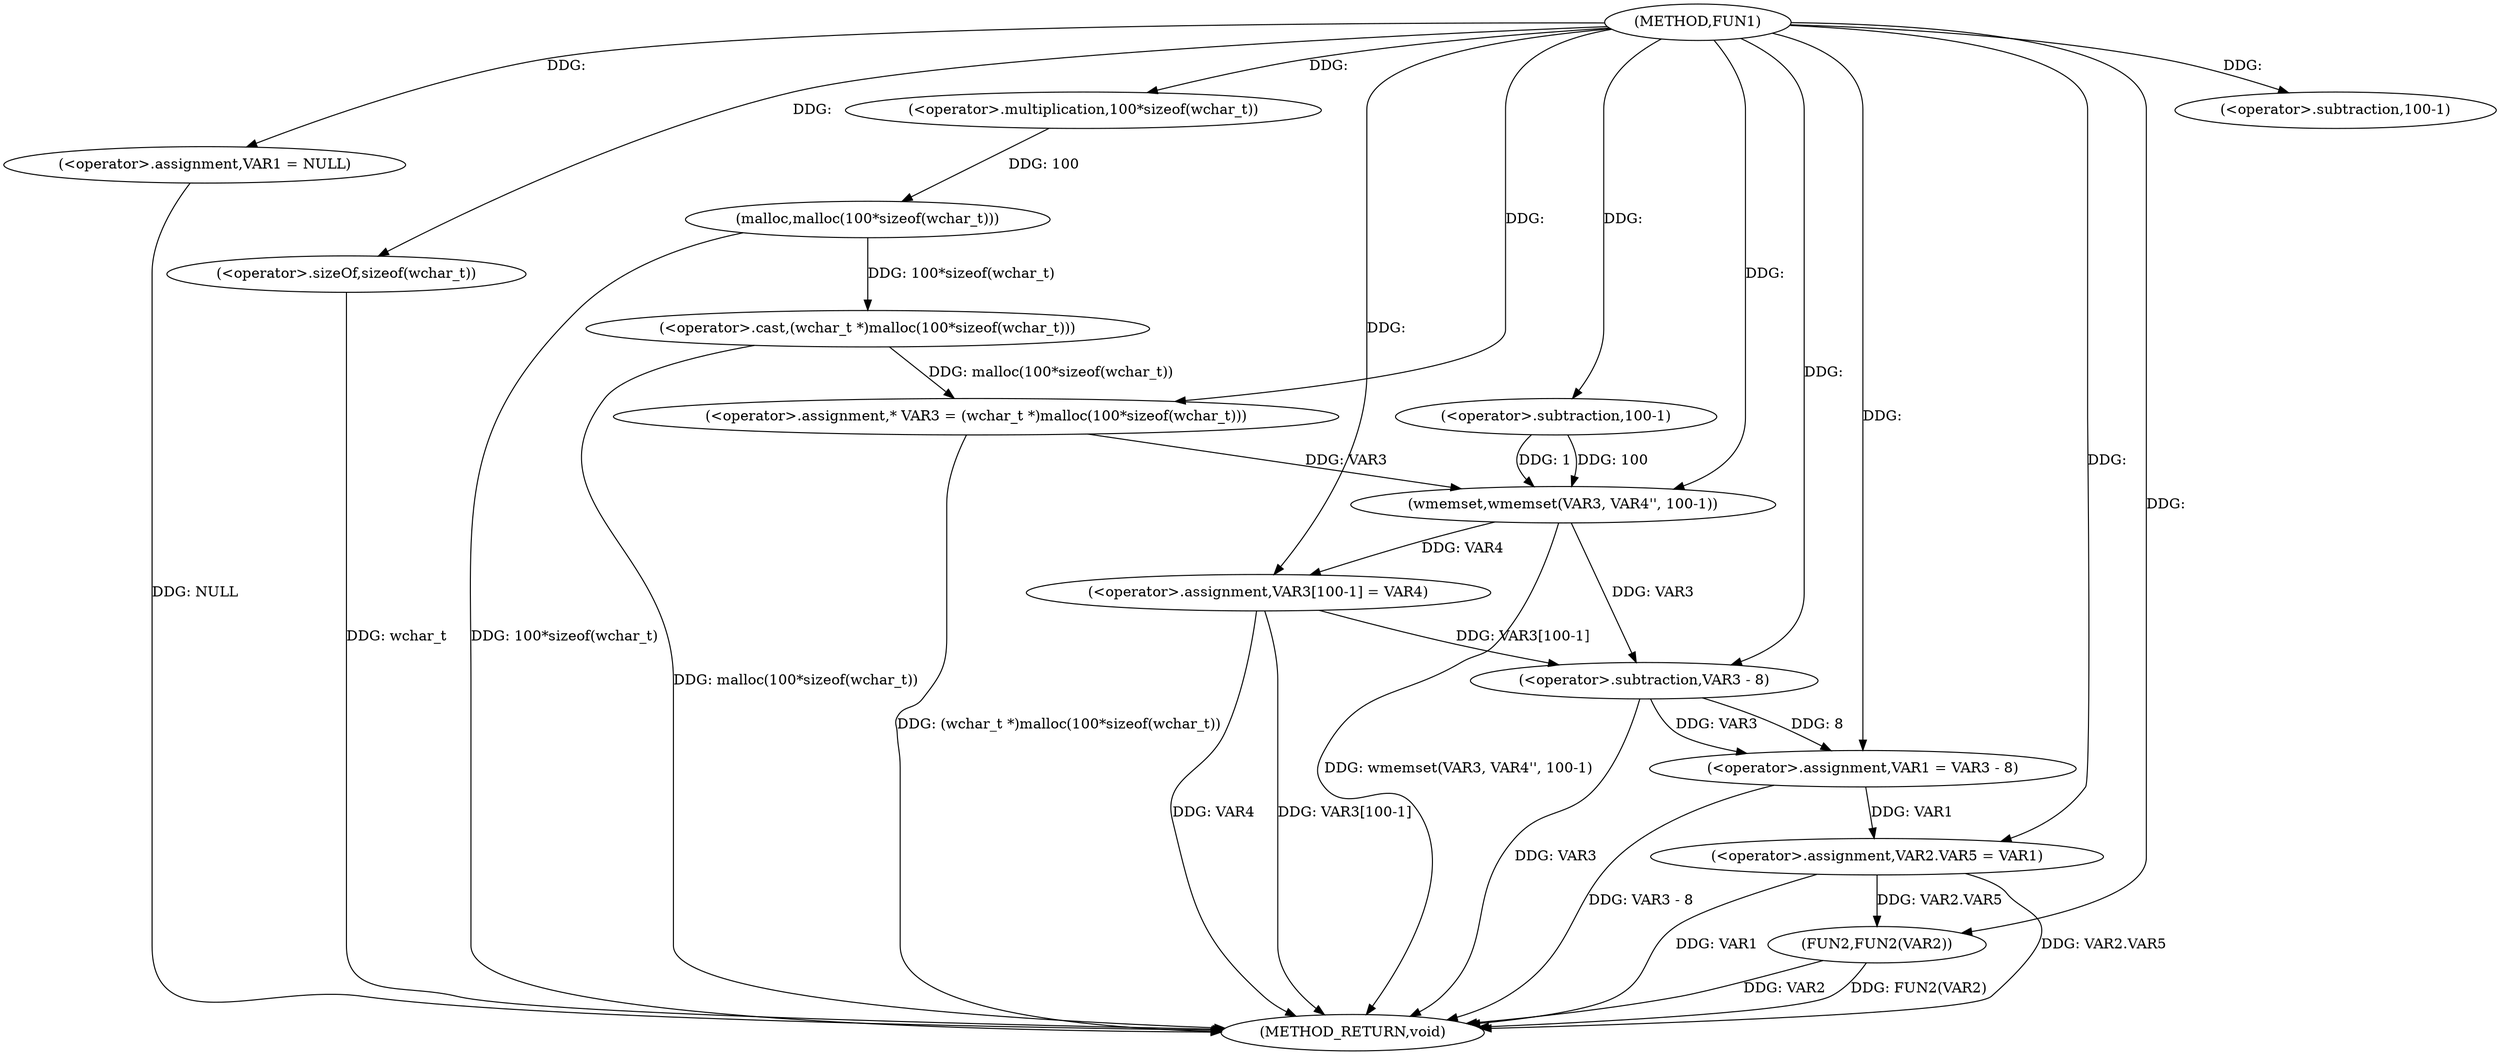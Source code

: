 digraph FUN1 {  
"1000100" [label = "(METHOD,FUN1)" ]
"1000143" [label = "(METHOD_RETURN,void)" ]
"1000104" [label = "(<operator>.assignment,VAR1 = NULL)" ]
"1000109" [label = "(<operator>.assignment,* VAR3 = (wchar_t *)malloc(100*sizeof(wchar_t)))" ]
"1000111" [label = "(<operator>.cast,(wchar_t *)malloc(100*sizeof(wchar_t)))" ]
"1000113" [label = "(malloc,malloc(100*sizeof(wchar_t)))" ]
"1000114" [label = "(<operator>.multiplication,100*sizeof(wchar_t))" ]
"1000116" [label = "(<operator>.sizeOf,sizeof(wchar_t))" ]
"1000118" [label = "(wmemset,wmemset(VAR3, VAR4'', 100-1))" ]
"1000121" [label = "(<operator>.subtraction,100-1)" ]
"1000124" [label = "(<operator>.assignment,VAR3[100-1] = VAR4)" ]
"1000127" [label = "(<operator>.subtraction,100-1)" ]
"1000131" [label = "(<operator>.assignment,VAR1 = VAR3 - 8)" ]
"1000133" [label = "(<operator>.subtraction,VAR3 - 8)" ]
"1000136" [label = "(<operator>.assignment,VAR2.VAR5 = VAR1)" ]
"1000141" [label = "(FUN2,FUN2(VAR2))" ]
  "1000116" -> "1000143"  [ label = "DDG: wchar_t"] 
  "1000124" -> "1000143"  [ label = "DDG: VAR4"] 
  "1000141" -> "1000143"  [ label = "DDG: VAR2"] 
  "1000124" -> "1000143"  [ label = "DDG: VAR3[100-1]"] 
  "1000113" -> "1000143"  [ label = "DDG: 100*sizeof(wchar_t)"] 
  "1000141" -> "1000143"  [ label = "DDG: FUN2(VAR2)"] 
  "1000136" -> "1000143"  [ label = "DDG: VAR1"] 
  "1000133" -> "1000143"  [ label = "DDG: VAR3"] 
  "1000118" -> "1000143"  [ label = "DDG: wmemset(VAR3, VAR4'', 100-1)"] 
  "1000131" -> "1000143"  [ label = "DDG: VAR3 - 8"] 
  "1000111" -> "1000143"  [ label = "DDG: malloc(100*sizeof(wchar_t))"] 
  "1000109" -> "1000143"  [ label = "DDG: (wchar_t *)malloc(100*sizeof(wchar_t))"] 
  "1000136" -> "1000143"  [ label = "DDG: VAR2.VAR5"] 
  "1000104" -> "1000143"  [ label = "DDG: NULL"] 
  "1000100" -> "1000104"  [ label = "DDG: "] 
  "1000111" -> "1000109"  [ label = "DDG: malloc(100*sizeof(wchar_t))"] 
  "1000100" -> "1000109"  [ label = "DDG: "] 
  "1000113" -> "1000111"  [ label = "DDG: 100*sizeof(wchar_t)"] 
  "1000114" -> "1000113"  [ label = "DDG: 100"] 
  "1000100" -> "1000114"  [ label = "DDG: "] 
  "1000100" -> "1000116"  [ label = "DDG: "] 
  "1000109" -> "1000118"  [ label = "DDG: VAR3"] 
  "1000100" -> "1000118"  [ label = "DDG: "] 
  "1000121" -> "1000118"  [ label = "DDG: 100"] 
  "1000121" -> "1000118"  [ label = "DDG: 1"] 
  "1000100" -> "1000121"  [ label = "DDG: "] 
  "1000118" -> "1000124"  [ label = "DDG: VAR4"] 
  "1000100" -> "1000124"  [ label = "DDG: "] 
  "1000100" -> "1000127"  [ label = "DDG: "] 
  "1000133" -> "1000131"  [ label = "DDG: VAR3"] 
  "1000133" -> "1000131"  [ label = "DDG: 8"] 
  "1000100" -> "1000131"  [ label = "DDG: "] 
  "1000124" -> "1000133"  [ label = "DDG: VAR3[100-1]"] 
  "1000118" -> "1000133"  [ label = "DDG: VAR3"] 
  "1000100" -> "1000133"  [ label = "DDG: "] 
  "1000131" -> "1000136"  [ label = "DDG: VAR1"] 
  "1000100" -> "1000136"  [ label = "DDG: "] 
  "1000136" -> "1000141"  [ label = "DDG: VAR2.VAR5"] 
  "1000100" -> "1000141"  [ label = "DDG: "] 
}

